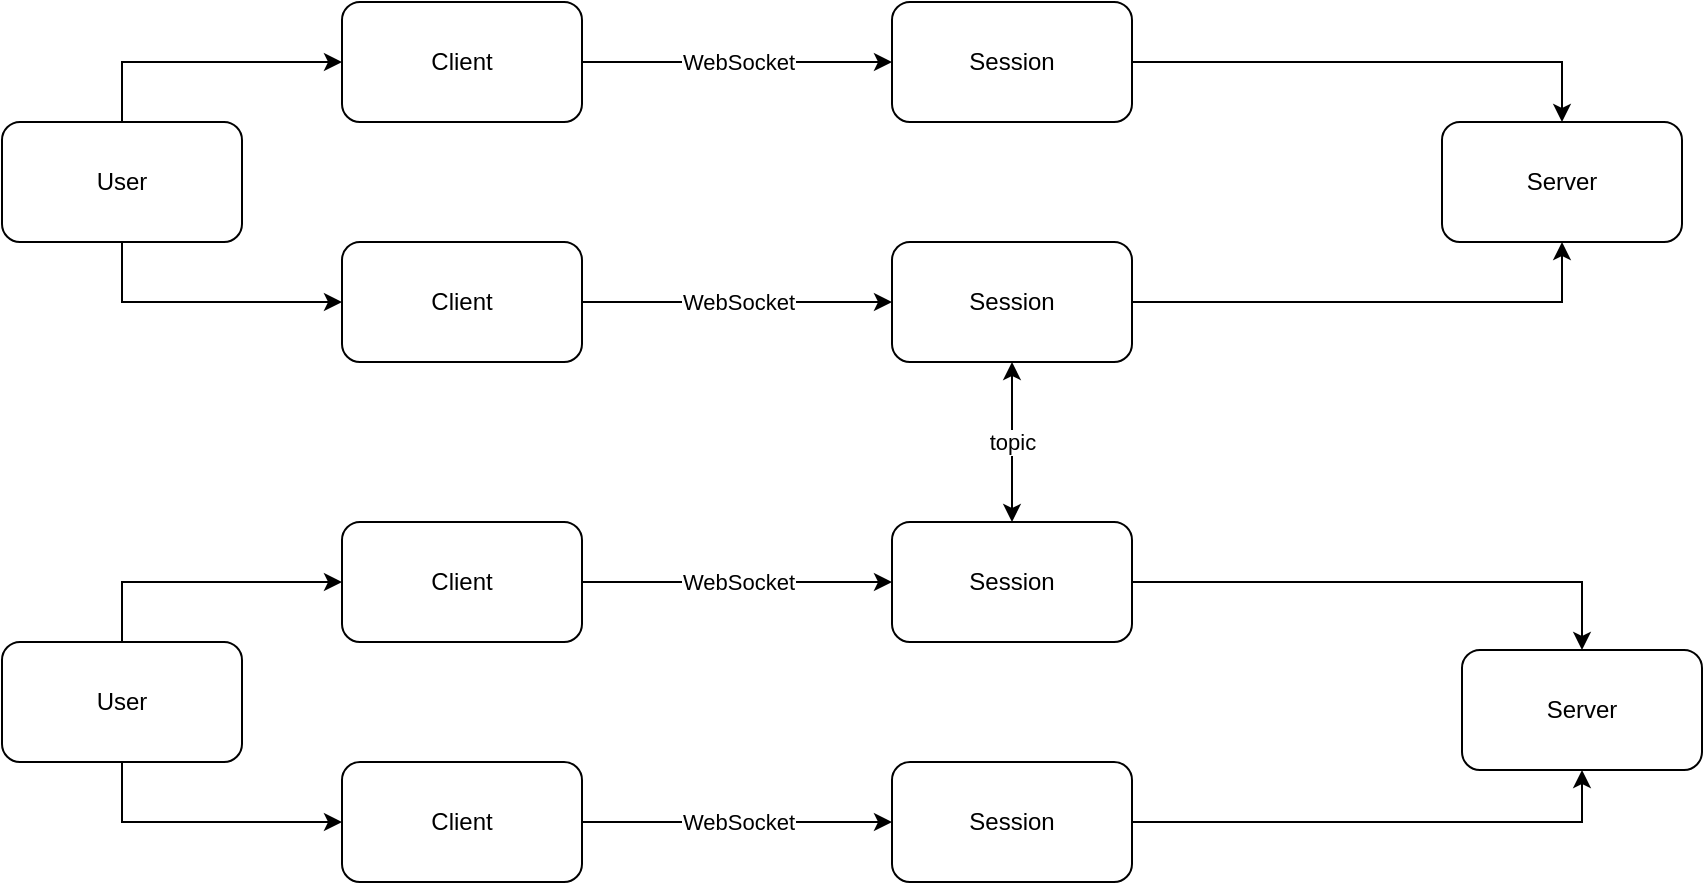 <mxfile version="10.6.0" type="github"><diagram id="19pOdknZB2j7pGBvHONo" name="Page-1"><mxGraphModel dx="1745" dy="616" grid="1" gridSize="10" guides="1" tooltips="1" connect="1" arrows="1" fold="1" page="1" pageScale="1" pageWidth="827" pageHeight="1169" math="0" shadow="0"><root><mxCell id="0"/><mxCell id="1" parent="0"/><mxCell id="1rwbnL1hMT_5GK6x5ocH-4" value="&lt;span&gt;WebSocket&lt;/span&gt;" style="edgeStyle=orthogonalEdgeStyle;rounded=0;orthogonalLoop=1;jettySize=auto;html=1;exitX=1;exitY=0.5;exitDx=0;exitDy=0;entryX=0;entryY=0.5;entryDx=0;entryDy=0;" edge="1" parent="1" source="1rwbnL1hMT_5GK6x5ocH-1" target="1rwbnL1hMT_5GK6x5ocH-2"><mxGeometry relative="1" as="geometry"/></mxCell><mxCell id="1rwbnL1hMT_5GK6x5ocH-1" value="Client" style="rounded=1;whiteSpace=wrap;html=1;" vertex="1" parent="1"><mxGeometry x="40" y="140" width="120" height="60" as="geometry"/></mxCell><mxCell id="1rwbnL1hMT_5GK6x5ocH-14" style="edgeStyle=orthogonalEdgeStyle;rounded=0;orthogonalLoop=1;jettySize=auto;html=1;exitX=1;exitY=0.5;exitDx=0;exitDy=0;entryX=0.5;entryY=1;entryDx=0;entryDy=0;startArrow=none;startFill=0;" edge="1" parent="1" source="1rwbnL1hMT_5GK6x5ocH-2" target="1rwbnL1hMT_5GK6x5ocH-11"><mxGeometry relative="1" as="geometry"/></mxCell><mxCell id="1rwbnL1hMT_5GK6x5ocH-2" value="Session" style="rounded=1;whiteSpace=wrap;html=1;" vertex="1" parent="1"><mxGeometry x="315" y="140" width="120" height="60" as="geometry"/></mxCell><mxCell id="1rwbnL1hMT_5GK6x5ocH-10" value="topic" style="endArrow=classic;html=1;startArrow=classic;startFill=1;entryX=0.5;entryY=1;entryDx=0;entryDy=0;exitX=0.5;exitY=0;exitDx=0;exitDy=0;" edge="1" parent="1" source="1rwbnL1hMT_5GK6x5ocH-40" target="1rwbnL1hMT_5GK6x5ocH-2"><mxGeometry width="50" height="50" relative="1" as="geometry"><mxPoint x="375" y="260" as="sourcePoint"/><mxPoint x="340" y="250" as="targetPoint"/></mxGeometry></mxCell><mxCell id="1rwbnL1hMT_5GK6x5ocH-11" value="Server" style="rounded=1;whiteSpace=wrap;html=1;" vertex="1" parent="1"><mxGeometry x="590" y="80" width="120" height="60" as="geometry"/></mxCell><mxCell id="1rwbnL1hMT_5GK6x5ocH-26" value="WebSocket" style="edgeStyle=orthogonalEdgeStyle;rounded=0;orthogonalLoop=1;jettySize=auto;html=1;exitX=1;exitY=0.5;exitDx=0;exitDy=0;entryX=0;entryY=0.5;entryDx=0;entryDy=0;startArrow=none;startFill=0;" edge="1" parent="1" source="1rwbnL1hMT_5GK6x5ocH-16" target="1rwbnL1hMT_5GK6x5ocH-25"><mxGeometry relative="1" as="geometry"/></mxCell><mxCell id="1rwbnL1hMT_5GK6x5ocH-16" value="Client" style="rounded=1;whiteSpace=wrap;html=1;" vertex="1" parent="1"><mxGeometry x="40" y="20" width="120" height="60" as="geometry"/></mxCell><mxCell id="1rwbnL1hMT_5GK6x5ocH-23" style="edgeStyle=orthogonalEdgeStyle;rounded=0;orthogonalLoop=1;jettySize=auto;html=1;exitX=0.5;exitY=0;exitDx=0;exitDy=0;entryX=0;entryY=0.5;entryDx=0;entryDy=0;startArrow=none;startFill=0;" edge="1" parent="1" source="1rwbnL1hMT_5GK6x5ocH-20" target="1rwbnL1hMT_5GK6x5ocH-16"><mxGeometry relative="1" as="geometry"/></mxCell><mxCell id="1rwbnL1hMT_5GK6x5ocH-24" style="edgeStyle=orthogonalEdgeStyle;rounded=0;orthogonalLoop=1;jettySize=auto;html=1;exitX=0.5;exitY=1;exitDx=0;exitDy=0;entryX=0;entryY=0.5;entryDx=0;entryDy=0;startArrow=none;startFill=0;" edge="1" parent="1" source="1rwbnL1hMT_5GK6x5ocH-20" target="1rwbnL1hMT_5GK6x5ocH-1"><mxGeometry relative="1" as="geometry"/></mxCell><mxCell id="1rwbnL1hMT_5GK6x5ocH-20" value="User" style="rounded=1;whiteSpace=wrap;html=1;" vertex="1" parent="1"><mxGeometry x="-130" y="80" width="120" height="60" as="geometry"/></mxCell><mxCell id="1rwbnL1hMT_5GK6x5ocH-27" style="edgeStyle=orthogonalEdgeStyle;rounded=0;orthogonalLoop=1;jettySize=auto;html=1;exitX=1;exitY=0.5;exitDx=0;exitDy=0;entryX=0.5;entryY=0;entryDx=0;entryDy=0;startArrow=none;startFill=0;" edge="1" parent="1" source="1rwbnL1hMT_5GK6x5ocH-25" target="1rwbnL1hMT_5GK6x5ocH-11"><mxGeometry relative="1" as="geometry"/></mxCell><mxCell id="1rwbnL1hMT_5GK6x5ocH-25" value="Session" style="rounded=1;whiteSpace=wrap;html=1;" vertex="1" parent="1"><mxGeometry x="315" y="20" width="120" height="60" as="geometry"/></mxCell><mxCell id="1rwbnL1hMT_5GK6x5ocH-28" value="WebSocket&lt;br&gt;" style="edgeStyle=orthogonalEdgeStyle;rounded=0;orthogonalLoop=1;jettySize=auto;html=1;exitX=1;exitY=0.5;exitDx=0;exitDy=0;entryX=0;entryY=0.5;entryDx=0;entryDy=0;" edge="1" parent="1" source="1rwbnL1hMT_5GK6x5ocH-29" target="1rwbnL1hMT_5GK6x5ocH-31"><mxGeometry relative="1" as="geometry"/></mxCell><mxCell id="1rwbnL1hMT_5GK6x5ocH-29" value="Client" style="rounded=1;whiteSpace=wrap;html=1;" vertex="1" parent="1"><mxGeometry x="40" y="400" width="120" height="60" as="geometry"/></mxCell><mxCell id="1rwbnL1hMT_5GK6x5ocH-31" value="Session" style="rounded=1;whiteSpace=wrap;html=1;" vertex="1" parent="1"><mxGeometry x="315" y="400" width="120" height="60" as="geometry"/></mxCell><mxCell id="1rwbnL1hMT_5GK6x5ocH-33" value="Server" style="rounded=1;whiteSpace=wrap;html=1;" vertex="1" parent="1"><mxGeometry x="600" y="344" width="120" height="60" as="geometry"/></mxCell><mxCell id="1rwbnL1hMT_5GK6x5ocH-34" value="WebSocket" style="edgeStyle=orthogonalEdgeStyle;rounded=0;orthogonalLoop=1;jettySize=auto;html=1;exitX=1;exitY=0.5;exitDx=0;exitDy=0;entryX=0;entryY=0.5;entryDx=0;entryDy=0;startArrow=none;startFill=0;" edge="1" parent="1" source="1rwbnL1hMT_5GK6x5ocH-35" target="1rwbnL1hMT_5GK6x5ocH-40"><mxGeometry relative="1" as="geometry"/></mxCell><mxCell id="1rwbnL1hMT_5GK6x5ocH-35" value="Client" style="rounded=1;whiteSpace=wrap;html=1;" vertex="1" parent="1"><mxGeometry x="40" y="280" width="120" height="60" as="geometry"/></mxCell><mxCell id="1rwbnL1hMT_5GK6x5ocH-36" style="edgeStyle=orthogonalEdgeStyle;rounded=0;orthogonalLoop=1;jettySize=auto;html=1;exitX=0.5;exitY=0;exitDx=0;exitDy=0;entryX=0;entryY=0.5;entryDx=0;entryDy=0;startArrow=none;startFill=0;" edge="1" parent="1" source="1rwbnL1hMT_5GK6x5ocH-38" target="1rwbnL1hMT_5GK6x5ocH-35"><mxGeometry relative="1" as="geometry"/></mxCell><mxCell id="1rwbnL1hMT_5GK6x5ocH-37" style="edgeStyle=orthogonalEdgeStyle;rounded=0;orthogonalLoop=1;jettySize=auto;html=1;exitX=0.5;exitY=1;exitDx=0;exitDy=0;entryX=0;entryY=0.5;entryDx=0;entryDy=0;startArrow=none;startFill=0;" edge="1" parent="1" source="1rwbnL1hMT_5GK6x5ocH-38" target="1rwbnL1hMT_5GK6x5ocH-29"><mxGeometry relative="1" as="geometry"/></mxCell><mxCell id="1rwbnL1hMT_5GK6x5ocH-38" value="User" style="rounded=1;whiteSpace=wrap;html=1;" vertex="1" parent="1"><mxGeometry x="-130" y="340" width="120" height="60" as="geometry"/></mxCell><mxCell id="1rwbnL1hMT_5GK6x5ocH-40" value="Session" style="rounded=1;whiteSpace=wrap;html=1;" vertex="1" parent="1"><mxGeometry x="315" y="280" width="120" height="60" as="geometry"/></mxCell><mxCell id="1rwbnL1hMT_5GK6x5ocH-41" style="edgeStyle=orthogonalEdgeStyle;rounded=0;orthogonalLoop=1;jettySize=auto;html=1;exitX=1;exitY=0.5;exitDx=0;exitDy=0;startArrow=none;startFill=0;entryX=0.5;entryY=1;entryDx=0;entryDy=0;" edge="1" parent="1" source="1rwbnL1hMT_5GK6x5ocH-31" target="1rwbnL1hMT_5GK6x5ocH-33"><mxGeometry relative="1" as="geometry"><mxPoint x="445" y="440" as="sourcePoint"/><mxPoint x="660" y="430" as="targetPoint"/></mxGeometry></mxCell><mxCell id="1rwbnL1hMT_5GK6x5ocH-42" style="edgeStyle=orthogonalEdgeStyle;rounded=0;orthogonalLoop=1;jettySize=auto;html=1;startArrow=none;startFill=0;exitX=1;exitY=0.5;exitDx=0;exitDy=0;entryX=0.5;entryY=0;entryDx=0;entryDy=0;" edge="1" parent="1" source="1rwbnL1hMT_5GK6x5ocH-40" target="1rwbnL1hMT_5GK6x5ocH-33"><mxGeometry relative="1" as="geometry"><mxPoint x="455" y="360" as="sourcePoint"/><mxPoint x="670" y="440" as="targetPoint"/></mxGeometry></mxCell></root></mxGraphModel></diagram></mxfile>